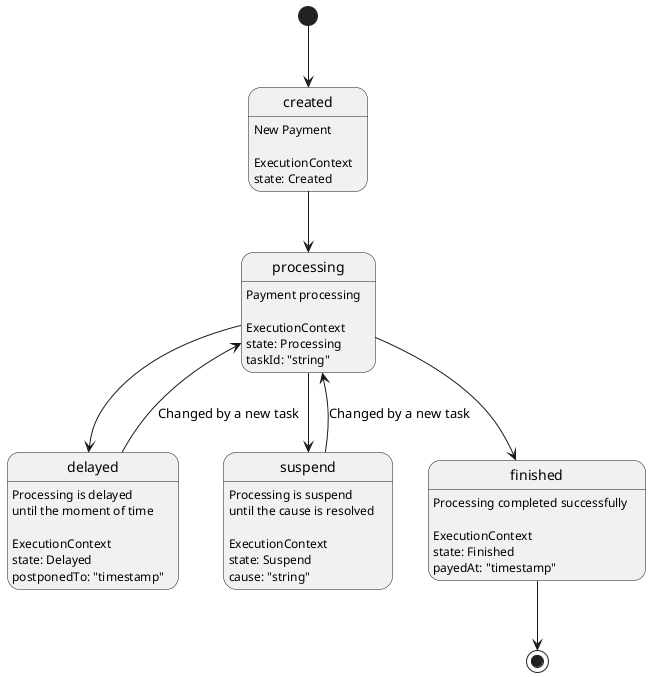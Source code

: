 @startuml

[*] --> created
created: New Payment\n
created: ExecutionContext
created: state: Created

created --> processing
processing: Payment processing\n
processing: ExecutionContext
processing: state: Processing
processing: taskId: "string"

processing --> delayed
delayed: Processing is delayed \nuntil the moment of time\n
delayed: ExecutionContext
delayed: state: Delayed
delayed: postponedTo: "timestamp"
delayed --> processing : Changed by a new task

processing --> suspend
suspend: Processing is suspend \nuntil the cause is resolved \n
suspend: ExecutionContext
suspend: state: Suspend
suspend: cause: "string"
suspend --> processing : Changed by a new task

processing --> finished
finished: Processing completed successfully \n
finished: ExecutionContext
finished: state: Finished
finished: payedAt: "timestamp"
finished --> [*]

@enduml